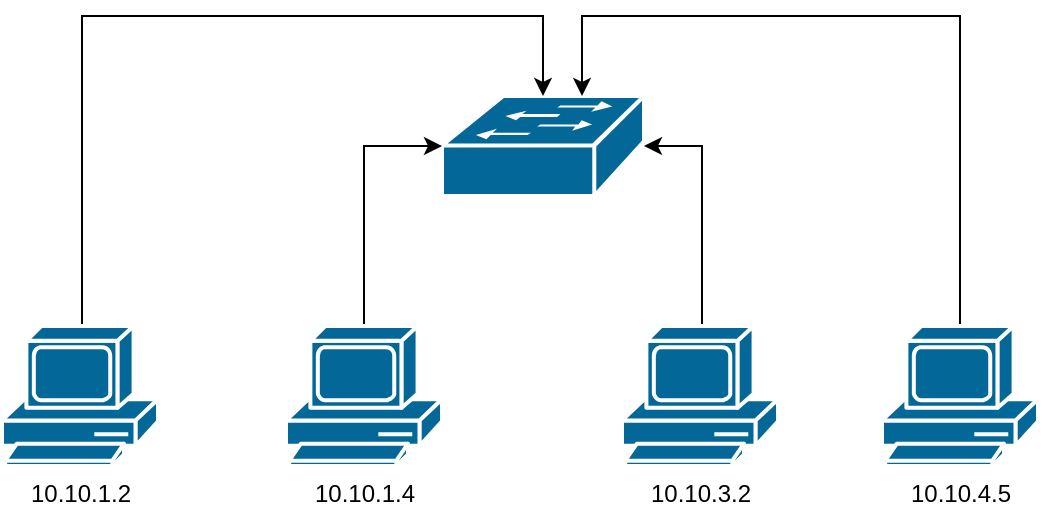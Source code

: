 <mxfile version="18.0.0" type="device"><diagram name="Page-1" id="c37626ed-c26b-45fb-9056-f9ebc6bb27b6"><mxGraphModel dx="1113" dy="760" grid="1" gridSize="10" guides="1" tooltips="1" connect="1" arrows="1" fold="1" page="1" pageScale="1" pageWidth="1100" pageHeight="850" background="none" math="0" shadow="0"><root><mxCell id="0"/><mxCell id="1" parent="0"/><mxCell id="F7ZsPJnLYYcLvZYujsPf-3" value="" style="shape=mxgraph.cisco.switches.workgroup_switch;sketch=0;html=1;pointerEvents=1;dashed=0;fillColor=#036897;strokeColor=#ffffff;strokeWidth=2;verticalLabelPosition=bottom;verticalAlign=top;align=center;outlineConnect=0;" vertex="1" parent="1"><mxGeometry x="530" y="240" width="101" height="50" as="geometry"/></mxCell><mxCell id="F7ZsPJnLYYcLvZYujsPf-15" style="edgeStyle=orthogonalEdgeStyle;rounded=0;orthogonalLoop=1;jettySize=auto;html=1;entryX=0;entryY=0.5;entryDx=0;entryDy=0;entryPerimeter=0;" edge="1" parent="1" source="F7ZsPJnLYYcLvZYujsPf-4" target="F7ZsPJnLYYcLvZYujsPf-3"><mxGeometry relative="1" as="geometry"/></mxCell><mxCell id="F7ZsPJnLYYcLvZYujsPf-4" value="10.10.1.4" style="shape=mxgraph.cisco.computers_and_peripherals.pc;sketch=0;html=1;pointerEvents=1;dashed=0;fillColor=#036897;strokeColor=#ffffff;strokeWidth=2;verticalLabelPosition=bottom;verticalAlign=top;align=center;outlineConnect=0;" vertex="1" parent="1"><mxGeometry x="452" y="355" width="78" height="70" as="geometry"/></mxCell><mxCell id="F7ZsPJnLYYcLvZYujsPf-11" style="edgeStyle=orthogonalEdgeStyle;rounded=0;orthogonalLoop=1;jettySize=auto;html=1;entryX=0.5;entryY=0;entryDx=0;entryDy=0;entryPerimeter=0;" edge="1" parent="1" source="F7ZsPJnLYYcLvZYujsPf-5" target="F7ZsPJnLYYcLvZYujsPf-3"><mxGeometry relative="1" as="geometry"><mxPoint x="570" y="250" as="targetPoint"/><Array as="points"><mxPoint x="350" y="200"/><mxPoint x="581" y="200"/></Array></mxGeometry></mxCell><mxCell id="F7ZsPJnLYYcLvZYujsPf-5" value="10.10.1.2" style="shape=mxgraph.cisco.computers_and_peripherals.pc;sketch=0;html=1;pointerEvents=1;dashed=0;fillColor=#036897;strokeColor=#ffffff;strokeWidth=2;verticalLabelPosition=bottom;verticalAlign=top;align=center;outlineConnect=0;" vertex="1" parent="1"><mxGeometry x="310" y="355" width="78" height="70" as="geometry"/></mxCell><mxCell id="F7ZsPJnLYYcLvZYujsPf-13" style="edgeStyle=orthogonalEdgeStyle;rounded=0;orthogonalLoop=1;jettySize=auto;html=1;" edge="1" parent="1" source="F7ZsPJnLYYcLvZYujsPf-9" target="F7ZsPJnLYYcLvZYujsPf-3"><mxGeometry relative="1" as="geometry"><mxPoint x="590" y="300" as="targetPoint"/><Array as="points"><mxPoint x="660" y="265"/></Array></mxGeometry></mxCell><mxCell id="F7ZsPJnLYYcLvZYujsPf-9" value="10.10.3.2" style="shape=mxgraph.cisco.computers_and_peripherals.pc;sketch=0;html=1;pointerEvents=1;dashed=0;fillColor=#036897;strokeColor=#ffffff;strokeWidth=2;verticalLabelPosition=bottom;verticalAlign=top;align=center;outlineConnect=0;" vertex="1" parent="1"><mxGeometry x="620" y="355" width="78" height="70" as="geometry"/></mxCell><mxCell id="F7ZsPJnLYYcLvZYujsPf-14" style="edgeStyle=orthogonalEdgeStyle;rounded=0;orthogonalLoop=1;jettySize=auto;html=1;" edge="1" parent="1" source="F7ZsPJnLYYcLvZYujsPf-10" target="F7ZsPJnLYYcLvZYujsPf-3"><mxGeometry relative="1" as="geometry"><Array as="points"><mxPoint x="789" y="200"/><mxPoint x="600" y="200"/></Array></mxGeometry></mxCell><mxCell id="F7ZsPJnLYYcLvZYujsPf-10" value="10.10.4.5" style="shape=mxgraph.cisco.computers_and_peripherals.pc;sketch=0;html=1;pointerEvents=1;dashed=0;fillColor=#036897;strokeColor=#ffffff;strokeWidth=2;verticalLabelPosition=bottom;verticalAlign=top;align=center;outlineConnect=0;" vertex="1" parent="1"><mxGeometry x="750" y="355" width="78" height="70" as="geometry"/></mxCell></root></mxGraphModel></diagram></mxfile>